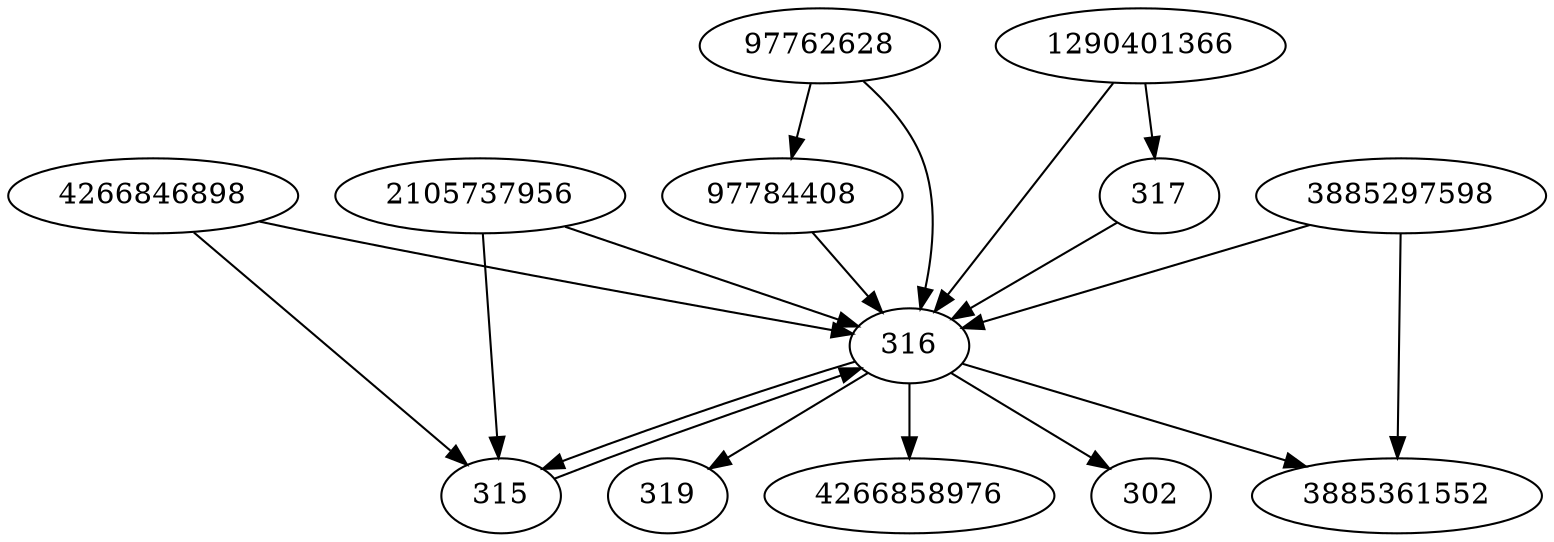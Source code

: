 strict digraph  {
4266858976;
2105737956;
97762628;
302;
3885361552;
4266846898;
1290401366;
97784408;
315;
316;
317;
3885297598;
319;
2105737956 -> 315;
2105737956 -> 316;
97762628 -> 316;
97762628 -> 97784408;
4266846898 -> 315;
4266846898 -> 316;
1290401366 -> 316;
1290401366 -> 317;
97784408 -> 316;
315 -> 316;
316 -> 302;
316 -> 319;
316 -> 315;
316 -> 4266858976;
316 -> 3885361552;
317 -> 316;
3885297598 -> 3885361552;
3885297598 -> 316;
}
